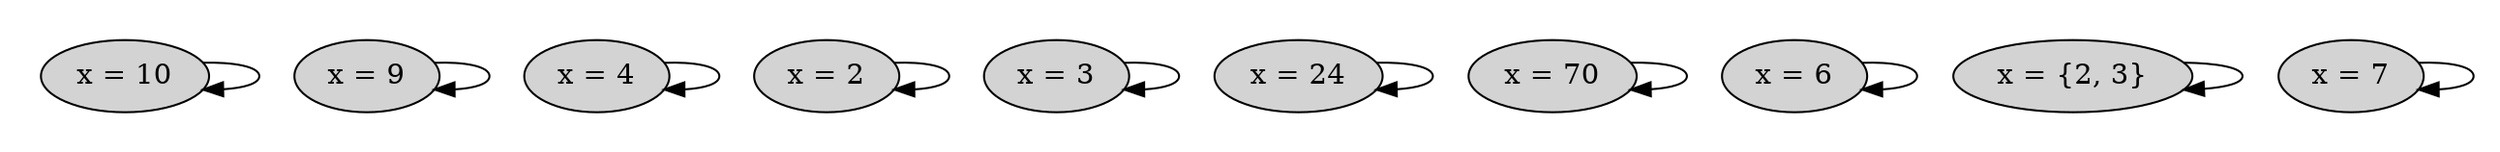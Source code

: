 strict digraph DiskGraph {
nodesep=0.35;
subgraph cluster_graph {
color="white";
-8178219181039606634 [label="x = 7",style = filled]
7370575430079608434 [label="x = {2, 3}",style = filled]
6329252015968950060 [label="x = 6",style = filled]
-6315386771549824488 [label="x = 70",style = filled]
-1373114418567993226 [label="x = 24",style = filled]
7158667421841284535 [label="x = 3",style = filled]
-5039642576729477619 [label="x = 2",style = filled]
-7132380105738314465 [label="x = 4",style = filled]
740240026893633665 [label="x = 9",style = filled]
1855569396714172680 [label="x = 10",style = filled]
-8178219181039606634 -> -8178219181039606634 [label="",color="black",fontcolor="black"];
7370575430079608434 -> 7370575430079608434 [label="",color="black",fontcolor="black"];
6329252015968950060 -> 6329252015968950060 [label="",color="black",fontcolor="black"];
-6315386771549824488 -> -6315386771549824488 [label="",color="black",fontcolor="black"];
-1373114418567993226 -> -1373114418567993226 [label="",color="black",fontcolor="black"];
7158667421841284535 -> 7158667421841284535 [label="",color="black",fontcolor="black"];
-5039642576729477619 -> -5039642576729477619 [label="",color="black",fontcolor="black"];
-7132380105738314465 -> -7132380105738314465 [label="",color="black",fontcolor="black"];
740240026893633665 -> 740240026893633665 [label="",color="black",fontcolor="black"];
1855569396714172680 -> 1855569396714172680 [label="",color="black",fontcolor="black"];
{rank = same; -6315386771549824488;740240026893633665;-8178219181039606634;6329252015968950060;-1373114418567993226;-7132380105738314465;7158667421841284535;7370575430079608434;1855569396714172680;-5039642576729477619;}
}
}